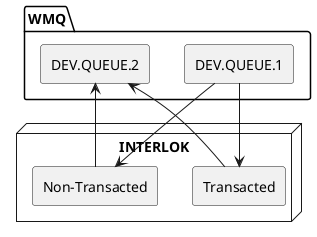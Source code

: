 ```plantuml
@startuml
skinparam componentStyle rectangle

package "WMQ" {
  [DEV.QUEUE.1]
  [DEV.QUEUE.2]
}

node "INTERLOK" {
  [Transacted]
  [DEV.QUEUE.1]
}

node "INTERLOK" {
  [Non-Transacted]
  [DEV.QUEUE.1]
}


[DEV.QUEUE.1] --> [Transacted]
[Transacted] --> [DEV.QUEUE.2]
[DEV.QUEUE.1] --> [Non-Transacted]
[Non-Transacted] --> [DEV.QUEUE.2]
@enduml
```
